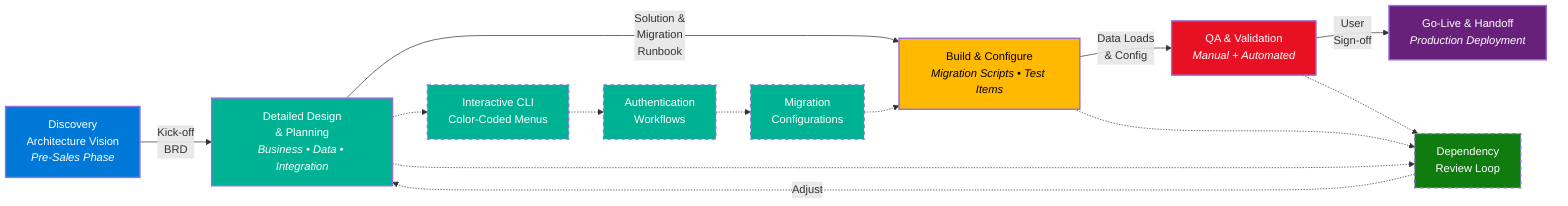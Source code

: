 flowchart LR
    %% Define the nodes with Surpass branding colors
    classDef discovery fill:#0078D7, color:white, stroke-width:2px
    classDef design fill:#00B294, color:white, stroke-width:2px
    classDef build fill:#FFB900, color:black, stroke-width:2px
    classDef qa fill:#E81123, color:white, stroke-width:2px
    classDef golive fill:#68217A, color:white, stroke-width:2px
    classDef review fill:#107C10, color:white, stroke-width:2px, stroke-dasharray: 5 5
    classDef interactive fill:#00B294, color:white, stroke-width:2px, stroke-dasharray: 5 5
    
    %% Main process flow
    Discovery["Discovery<br/>Architecture Vision<br/><i>Pre-Sales Phase</i>"]
    Design["Detailed Design<br/>& Planning<br/><i>Business • Data • Integration</i>"]
    Build["Build & Configure<br/><i>Migration Scripts • Test Items</i>"]
    QA["QA & Validation<br/><i>Manual + Automated</i>"]
    GoLive["Go-Live & Handoff<br/><i>Production Deployment</i>"]
    
    %% Interactive elements
    CLI["Interactive CLI<br/>Color-Coded Menus"]
    Auth["Authentication<br/>Workflows"]
    Config["Migration<br/>Configurations"]
    
    %% Review loop
    Review["Dependency<br/>Review Loop"]
    
    %% Connections
    Discovery --> |"Kick-off<br/>BRD"| Design
    Design --> |"Solution &<br/>Migration<br/>Runbook"| Build
    Build --> |"Data Loads<br/>& Config"| QA
    QA --> |"User<br/>Sign-off"| GoLive
    
    %% Interactive elements connections
    Design -.-> CLI
    CLI -.-> Auth
    Auth -.-> Config
    Config -.-> Build
    
    %% Review loop connections
    Design -.-> Review
    Build -.-> Review
    QA -.-> Review
    Review -.-> |"Adjust"| Design
    
    %% Apply classes
    class Discovery discovery
    class Design design
    class Build build
    class QA qa
    class GoLive golive
    class Review review
    class CLI,Auth,Config interactive